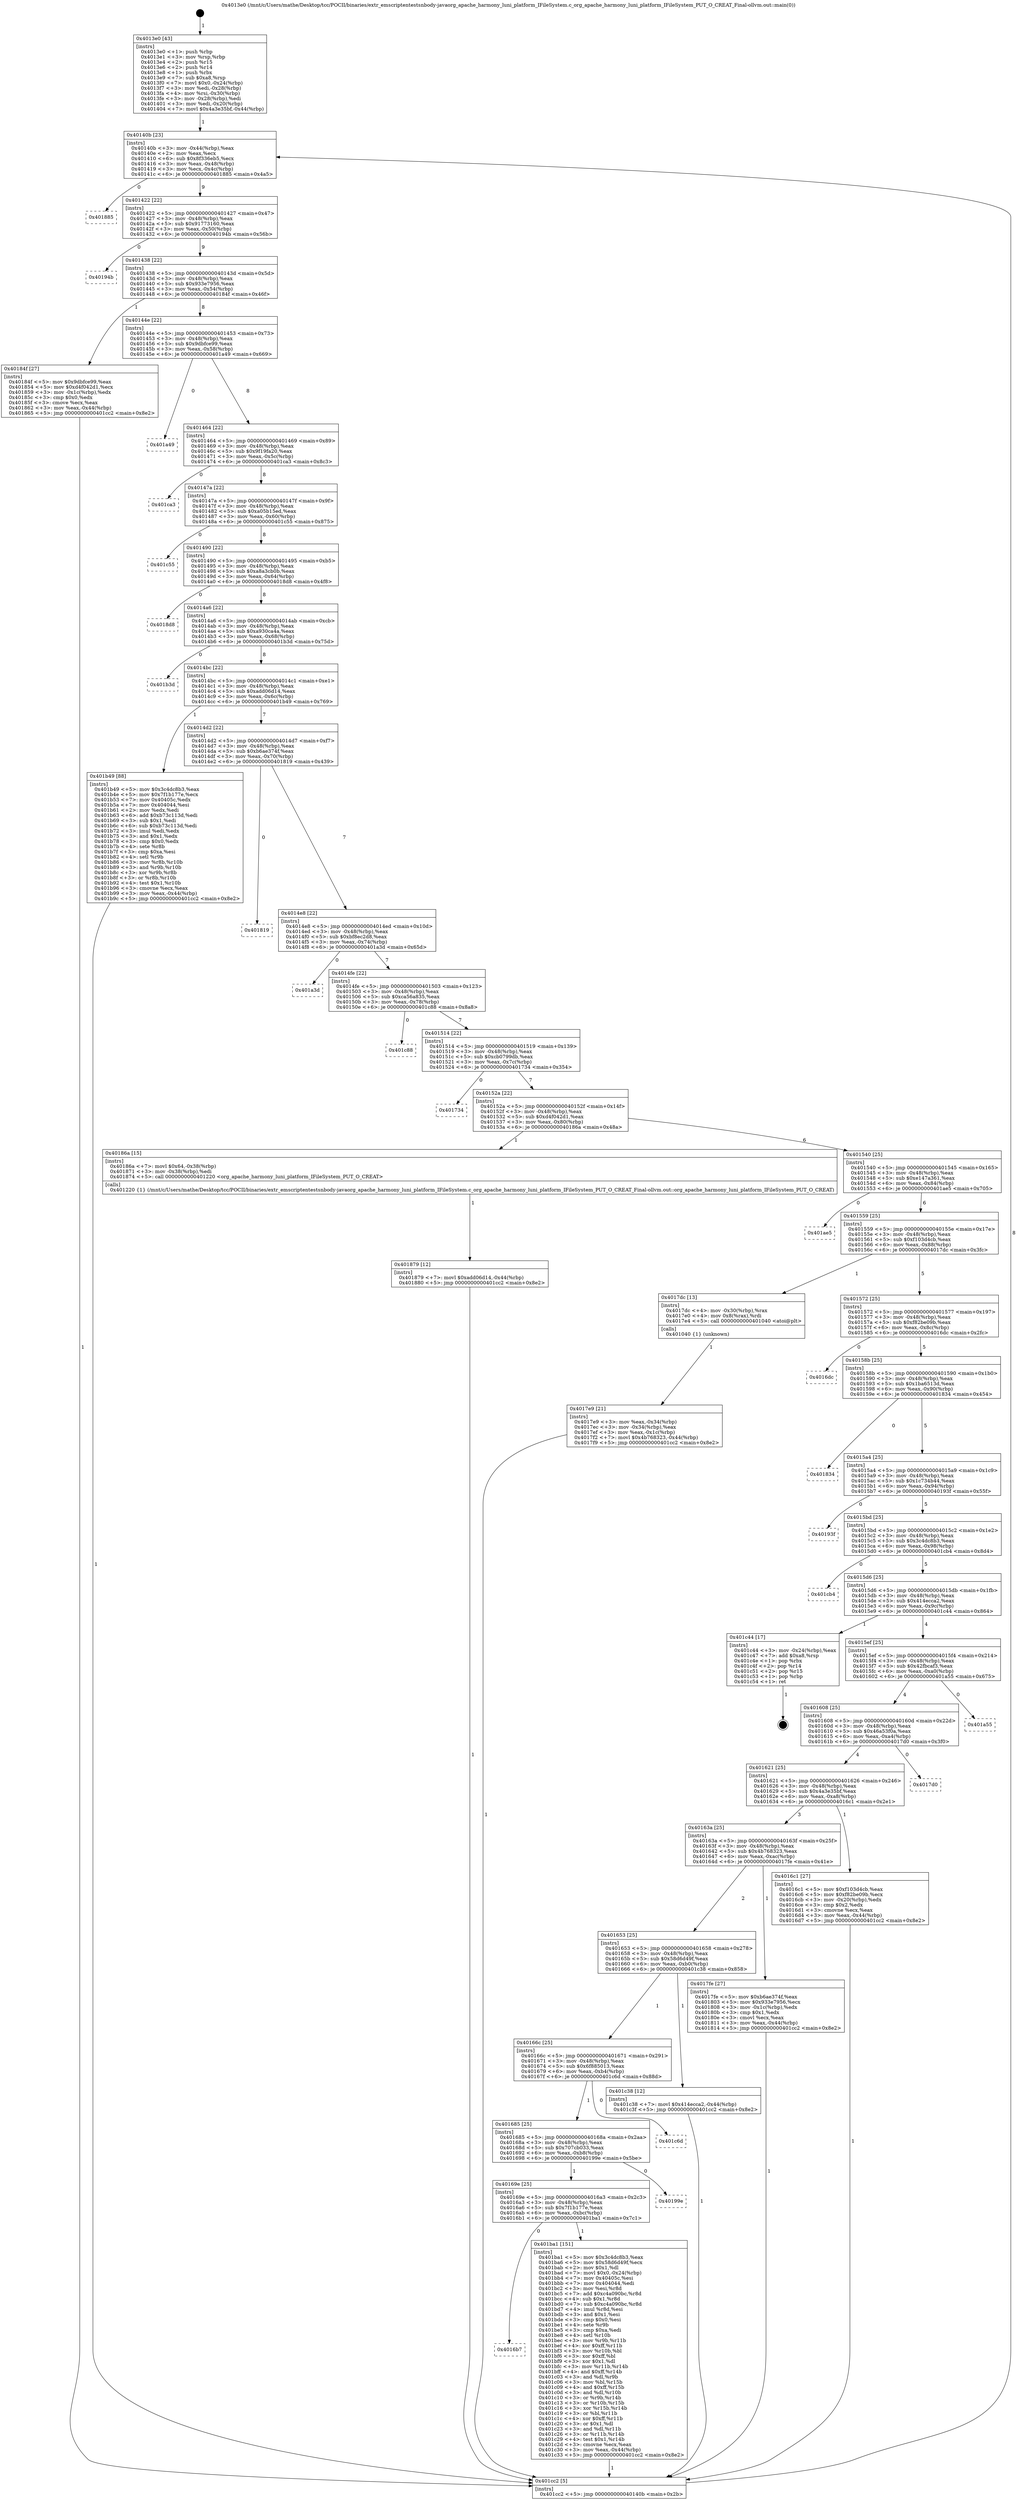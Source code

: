 digraph "0x4013e0" {
  label = "0x4013e0 (/mnt/c/Users/mathe/Desktop/tcc/POCII/binaries/extr_emscriptentestsnbody-javaorg_apache_harmony_luni_platform_IFileSystem.c_org_apache_harmony_luni_platform_IFileSystem_PUT_O_CREAT_Final-ollvm.out::main(0))"
  labelloc = "t"
  node[shape=record]

  Entry [label="",width=0.3,height=0.3,shape=circle,fillcolor=black,style=filled]
  "0x40140b" [label="{
     0x40140b [23]\l
     | [instrs]\l
     &nbsp;&nbsp;0x40140b \<+3\>: mov -0x44(%rbp),%eax\l
     &nbsp;&nbsp;0x40140e \<+2\>: mov %eax,%ecx\l
     &nbsp;&nbsp;0x401410 \<+6\>: sub $0x8f336eb5,%ecx\l
     &nbsp;&nbsp;0x401416 \<+3\>: mov %eax,-0x48(%rbp)\l
     &nbsp;&nbsp;0x401419 \<+3\>: mov %ecx,-0x4c(%rbp)\l
     &nbsp;&nbsp;0x40141c \<+6\>: je 0000000000401885 \<main+0x4a5\>\l
  }"]
  "0x401885" [label="{
     0x401885\l
  }", style=dashed]
  "0x401422" [label="{
     0x401422 [22]\l
     | [instrs]\l
     &nbsp;&nbsp;0x401422 \<+5\>: jmp 0000000000401427 \<main+0x47\>\l
     &nbsp;&nbsp;0x401427 \<+3\>: mov -0x48(%rbp),%eax\l
     &nbsp;&nbsp;0x40142a \<+5\>: sub $0x91773160,%eax\l
     &nbsp;&nbsp;0x40142f \<+3\>: mov %eax,-0x50(%rbp)\l
     &nbsp;&nbsp;0x401432 \<+6\>: je 000000000040194b \<main+0x56b\>\l
  }"]
  Exit [label="",width=0.3,height=0.3,shape=circle,fillcolor=black,style=filled,peripheries=2]
  "0x40194b" [label="{
     0x40194b\l
  }", style=dashed]
  "0x401438" [label="{
     0x401438 [22]\l
     | [instrs]\l
     &nbsp;&nbsp;0x401438 \<+5\>: jmp 000000000040143d \<main+0x5d\>\l
     &nbsp;&nbsp;0x40143d \<+3\>: mov -0x48(%rbp),%eax\l
     &nbsp;&nbsp;0x401440 \<+5\>: sub $0x933e7956,%eax\l
     &nbsp;&nbsp;0x401445 \<+3\>: mov %eax,-0x54(%rbp)\l
     &nbsp;&nbsp;0x401448 \<+6\>: je 000000000040184f \<main+0x46f\>\l
  }"]
  "0x4016b7" [label="{
     0x4016b7\l
  }", style=dashed]
  "0x40184f" [label="{
     0x40184f [27]\l
     | [instrs]\l
     &nbsp;&nbsp;0x40184f \<+5\>: mov $0x9dbfce99,%eax\l
     &nbsp;&nbsp;0x401854 \<+5\>: mov $0xd4f042d1,%ecx\l
     &nbsp;&nbsp;0x401859 \<+3\>: mov -0x1c(%rbp),%edx\l
     &nbsp;&nbsp;0x40185c \<+3\>: cmp $0x0,%edx\l
     &nbsp;&nbsp;0x40185f \<+3\>: cmove %ecx,%eax\l
     &nbsp;&nbsp;0x401862 \<+3\>: mov %eax,-0x44(%rbp)\l
     &nbsp;&nbsp;0x401865 \<+5\>: jmp 0000000000401cc2 \<main+0x8e2\>\l
  }"]
  "0x40144e" [label="{
     0x40144e [22]\l
     | [instrs]\l
     &nbsp;&nbsp;0x40144e \<+5\>: jmp 0000000000401453 \<main+0x73\>\l
     &nbsp;&nbsp;0x401453 \<+3\>: mov -0x48(%rbp),%eax\l
     &nbsp;&nbsp;0x401456 \<+5\>: sub $0x9dbfce99,%eax\l
     &nbsp;&nbsp;0x40145b \<+3\>: mov %eax,-0x58(%rbp)\l
     &nbsp;&nbsp;0x40145e \<+6\>: je 0000000000401a49 \<main+0x669\>\l
  }"]
  "0x401ba1" [label="{
     0x401ba1 [151]\l
     | [instrs]\l
     &nbsp;&nbsp;0x401ba1 \<+5\>: mov $0x3c4dc8b3,%eax\l
     &nbsp;&nbsp;0x401ba6 \<+5\>: mov $0x58d6d49f,%ecx\l
     &nbsp;&nbsp;0x401bab \<+2\>: mov $0x1,%dl\l
     &nbsp;&nbsp;0x401bad \<+7\>: movl $0x0,-0x24(%rbp)\l
     &nbsp;&nbsp;0x401bb4 \<+7\>: mov 0x40405c,%esi\l
     &nbsp;&nbsp;0x401bbb \<+7\>: mov 0x404044,%edi\l
     &nbsp;&nbsp;0x401bc2 \<+3\>: mov %esi,%r8d\l
     &nbsp;&nbsp;0x401bc5 \<+7\>: add $0xc4a090bc,%r8d\l
     &nbsp;&nbsp;0x401bcc \<+4\>: sub $0x1,%r8d\l
     &nbsp;&nbsp;0x401bd0 \<+7\>: sub $0xc4a090bc,%r8d\l
     &nbsp;&nbsp;0x401bd7 \<+4\>: imul %r8d,%esi\l
     &nbsp;&nbsp;0x401bdb \<+3\>: and $0x1,%esi\l
     &nbsp;&nbsp;0x401bde \<+3\>: cmp $0x0,%esi\l
     &nbsp;&nbsp;0x401be1 \<+4\>: sete %r9b\l
     &nbsp;&nbsp;0x401be5 \<+3\>: cmp $0xa,%edi\l
     &nbsp;&nbsp;0x401be8 \<+4\>: setl %r10b\l
     &nbsp;&nbsp;0x401bec \<+3\>: mov %r9b,%r11b\l
     &nbsp;&nbsp;0x401bef \<+4\>: xor $0xff,%r11b\l
     &nbsp;&nbsp;0x401bf3 \<+3\>: mov %r10b,%bl\l
     &nbsp;&nbsp;0x401bf6 \<+3\>: xor $0xff,%bl\l
     &nbsp;&nbsp;0x401bf9 \<+3\>: xor $0x1,%dl\l
     &nbsp;&nbsp;0x401bfc \<+3\>: mov %r11b,%r14b\l
     &nbsp;&nbsp;0x401bff \<+4\>: and $0xff,%r14b\l
     &nbsp;&nbsp;0x401c03 \<+3\>: and %dl,%r9b\l
     &nbsp;&nbsp;0x401c06 \<+3\>: mov %bl,%r15b\l
     &nbsp;&nbsp;0x401c09 \<+4\>: and $0xff,%r15b\l
     &nbsp;&nbsp;0x401c0d \<+3\>: and %dl,%r10b\l
     &nbsp;&nbsp;0x401c10 \<+3\>: or %r9b,%r14b\l
     &nbsp;&nbsp;0x401c13 \<+3\>: or %r10b,%r15b\l
     &nbsp;&nbsp;0x401c16 \<+3\>: xor %r15b,%r14b\l
     &nbsp;&nbsp;0x401c19 \<+3\>: or %bl,%r11b\l
     &nbsp;&nbsp;0x401c1c \<+4\>: xor $0xff,%r11b\l
     &nbsp;&nbsp;0x401c20 \<+3\>: or $0x1,%dl\l
     &nbsp;&nbsp;0x401c23 \<+3\>: and %dl,%r11b\l
     &nbsp;&nbsp;0x401c26 \<+3\>: or %r11b,%r14b\l
     &nbsp;&nbsp;0x401c29 \<+4\>: test $0x1,%r14b\l
     &nbsp;&nbsp;0x401c2d \<+3\>: cmovne %ecx,%eax\l
     &nbsp;&nbsp;0x401c30 \<+3\>: mov %eax,-0x44(%rbp)\l
     &nbsp;&nbsp;0x401c33 \<+5\>: jmp 0000000000401cc2 \<main+0x8e2\>\l
  }"]
  "0x401a49" [label="{
     0x401a49\l
  }", style=dashed]
  "0x401464" [label="{
     0x401464 [22]\l
     | [instrs]\l
     &nbsp;&nbsp;0x401464 \<+5\>: jmp 0000000000401469 \<main+0x89\>\l
     &nbsp;&nbsp;0x401469 \<+3\>: mov -0x48(%rbp),%eax\l
     &nbsp;&nbsp;0x40146c \<+5\>: sub $0x9f19fa20,%eax\l
     &nbsp;&nbsp;0x401471 \<+3\>: mov %eax,-0x5c(%rbp)\l
     &nbsp;&nbsp;0x401474 \<+6\>: je 0000000000401ca3 \<main+0x8c3\>\l
  }"]
  "0x40169e" [label="{
     0x40169e [25]\l
     | [instrs]\l
     &nbsp;&nbsp;0x40169e \<+5\>: jmp 00000000004016a3 \<main+0x2c3\>\l
     &nbsp;&nbsp;0x4016a3 \<+3\>: mov -0x48(%rbp),%eax\l
     &nbsp;&nbsp;0x4016a6 \<+5\>: sub $0x7f1b177e,%eax\l
     &nbsp;&nbsp;0x4016ab \<+6\>: mov %eax,-0xbc(%rbp)\l
     &nbsp;&nbsp;0x4016b1 \<+6\>: je 0000000000401ba1 \<main+0x7c1\>\l
  }"]
  "0x401ca3" [label="{
     0x401ca3\l
  }", style=dashed]
  "0x40147a" [label="{
     0x40147a [22]\l
     | [instrs]\l
     &nbsp;&nbsp;0x40147a \<+5\>: jmp 000000000040147f \<main+0x9f\>\l
     &nbsp;&nbsp;0x40147f \<+3\>: mov -0x48(%rbp),%eax\l
     &nbsp;&nbsp;0x401482 \<+5\>: sub $0xa05b15ed,%eax\l
     &nbsp;&nbsp;0x401487 \<+3\>: mov %eax,-0x60(%rbp)\l
     &nbsp;&nbsp;0x40148a \<+6\>: je 0000000000401c55 \<main+0x875\>\l
  }"]
  "0x40199e" [label="{
     0x40199e\l
  }", style=dashed]
  "0x401c55" [label="{
     0x401c55\l
  }", style=dashed]
  "0x401490" [label="{
     0x401490 [22]\l
     | [instrs]\l
     &nbsp;&nbsp;0x401490 \<+5\>: jmp 0000000000401495 \<main+0xb5\>\l
     &nbsp;&nbsp;0x401495 \<+3\>: mov -0x48(%rbp),%eax\l
     &nbsp;&nbsp;0x401498 \<+5\>: sub $0xa8a3cb0b,%eax\l
     &nbsp;&nbsp;0x40149d \<+3\>: mov %eax,-0x64(%rbp)\l
     &nbsp;&nbsp;0x4014a0 \<+6\>: je 00000000004018d8 \<main+0x4f8\>\l
  }"]
  "0x401685" [label="{
     0x401685 [25]\l
     | [instrs]\l
     &nbsp;&nbsp;0x401685 \<+5\>: jmp 000000000040168a \<main+0x2aa\>\l
     &nbsp;&nbsp;0x40168a \<+3\>: mov -0x48(%rbp),%eax\l
     &nbsp;&nbsp;0x40168d \<+5\>: sub $0x707cb033,%eax\l
     &nbsp;&nbsp;0x401692 \<+6\>: mov %eax,-0xb8(%rbp)\l
     &nbsp;&nbsp;0x401698 \<+6\>: je 000000000040199e \<main+0x5be\>\l
  }"]
  "0x4018d8" [label="{
     0x4018d8\l
  }", style=dashed]
  "0x4014a6" [label="{
     0x4014a6 [22]\l
     | [instrs]\l
     &nbsp;&nbsp;0x4014a6 \<+5\>: jmp 00000000004014ab \<main+0xcb\>\l
     &nbsp;&nbsp;0x4014ab \<+3\>: mov -0x48(%rbp),%eax\l
     &nbsp;&nbsp;0x4014ae \<+5\>: sub $0xa930ca4a,%eax\l
     &nbsp;&nbsp;0x4014b3 \<+3\>: mov %eax,-0x68(%rbp)\l
     &nbsp;&nbsp;0x4014b6 \<+6\>: je 0000000000401b3d \<main+0x75d\>\l
  }"]
  "0x401c6d" [label="{
     0x401c6d\l
  }", style=dashed]
  "0x401b3d" [label="{
     0x401b3d\l
  }", style=dashed]
  "0x4014bc" [label="{
     0x4014bc [22]\l
     | [instrs]\l
     &nbsp;&nbsp;0x4014bc \<+5\>: jmp 00000000004014c1 \<main+0xe1\>\l
     &nbsp;&nbsp;0x4014c1 \<+3\>: mov -0x48(%rbp),%eax\l
     &nbsp;&nbsp;0x4014c4 \<+5\>: sub $0xadd06d14,%eax\l
     &nbsp;&nbsp;0x4014c9 \<+3\>: mov %eax,-0x6c(%rbp)\l
     &nbsp;&nbsp;0x4014cc \<+6\>: je 0000000000401b49 \<main+0x769\>\l
  }"]
  "0x40166c" [label="{
     0x40166c [25]\l
     | [instrs]\l
     &nbsp;&nbsp;0x40166c \<+5\>: jmp 0000000000401671 \<main+0x291\>\l
     &nbsp;&nbsp;0x401671 \<+3\>: mov -0x48(%rbp),%eax\l
     &nbsp;&nbsp;0x401674 \<+5\>: sub $0x6f885013,%eax\l
     &nbsp;&nbsp;0x401679 \<+6\>: mov %eax,-0xb4(%rbp)\l
     &nbsp;&nbsp;0x40167f \<+6\>: je 0000000000401c6d \<main+0x88d\>\l
  }"]
  "0x401b49" [label="{
     0x401b49 [88]\l
     | [instrs]\l
     &nbsp;&nbsp;0x401b49 \<+5\>: mov $0x3c4dc8b3,%eax\l
     &nbsp;&nbsp;0x401b4e \<+5\>: mov $0x7f1b177e,%ecx\l
     &nbsp;&nbsp;0x401b53 \<+7\>: mov 0x40405c,%edx\l
     &nbsp;&nbsp;0x401b5a \<+7\>: mov 0x404044,%esi\l
     &nbsp;&nbsp;0x401b61 \<+2\>: mov %edx,%edi\l
     &nbsp;&nbsp;0x401b63 \<+6\>: add $0xb73c113d,%edi\l
     &nbsp;&nbsp;0x401b69 \<+3\>: sub $0x1,%edi\l
     &nbsp;&nbsp;0x401b6c \<+6\>: sub $0xb73c113d,%edi\l
     &nbsp;&nbsp;0x401b72 \<+3\>: imul %edi,%edx\l
     &nbsp;&nbsp;0x401b75 \<+3\>: and $0x1,%edx\l
     &nbsp;&nbsp;0x401b78 \<+3\>: cmp $0x0,%edx\l
     &nbsp;&nbsp;0x401b7b \<+4\>: sete %r8b\l
     &nbsp;&nbsp;0x401b7f \<+3\>: cmp $0xa,%esi\l
     &nbsp;&nbsp;0x401b82 \<+4\>: setl %r9b\l
     &nbsp;&nbsp;0x401b86 \<+3\>: mov %r8b,%r10b\l
     &nbsp;&nbsp;0x401b89 \<+3\>: and %r9b,%r10b\l
     &nbsp;&nbsp;0x401b8c \<+3\>: xor %r9b,%r8b\l
     &nbsp;&nbsp;0x401b8f \<+3\>: or %r8b,%r10b\l
     &nbsp;&nbsp;0x401b92 \<+4\>: test $0x1,%r10b\l
     &nbsp;&nbsp;0x401b96 \<+3\>: cmovne %ecx,%eax\l
     &nbsp;&nbsp;0x401b99 \<+3\>: mov %eax,-0x44(%rbp)\l
     &nbsp;&nbsp;0x401b9c \<+5\>: jmp 0000000000401cc2 \<main+0x8e2\>\l
  }"]
  "0x4014d2" [label="{
     0x4014d2 [22]\l
     | [instrs]\l
     &nbsp;&nbsp;0x4014d2 \<+5\>: jmp 00000000004014d7 \<main+0xf7\>\l
     &nbsp;&nbsp;0x4014d7 \<+3\>: mov -0x48(%rbp),%eax\l
     &nbsp;&nbsp;0x4014da \<+5\>: sub $0xb6ae374f,%eax\l
     &nbsp;&nbsp;0x4014df \<+3\>: mov %eax,-0x70(%rbp)\l
     &nbsp;&nbsp;0x4014e2 \<+6\>: je 0000000000401819 \<main+0x439\>\l
  }"]
  "0x401c38" [label="{
     0x401c38 [12]\l
     | [instrs]\l
     &nbsp;&nbsp;0x401c38 \<+7\>: movl $0x414ecca2,-0x44(%rbp)\l
     &nbsp;&nbsp;0x401c3f \<+5\>: jmp 0000000000401cc2 \<main+0x8e2\>\l
  }"]
  "0x401819" [label="{
     0x401819\l
  }", style=dashed]
  "0x4014e8" [label="{
     0x4014e8 [22]\l
     | [instrs]\l
     &nbsp;&nbsp;0x4014e8 \<+5\>: jmp 00000000004014ed \<main+0x10d\>\l
     &nbsp;&nbsp;0x4014ed \<+3\>: mov -0x48(%rbp),%eax\l
     &nbsp;&nbsp;0x4014f0 \<+5\>: sub $0xbf8ec2d8,%eax\l
     &nbsp;&nbsp;0x4014f5 \<+3\>: mov %eax,-0x74(%rbp)\l
     &nbsp;&nbsp;0x4014f8 \<+6\>: je 0000000000401a3d \<main+0x65d\>\l
  }"]
  "0x401879" [label="{
     0x401879 [12]\l
     | [instrs]\l
     &nbsp;&nbsp;0x401879 \<+7\>: movl $0xadd06d14,-0x44(%rbp)\l
     &nbsp;&nbsp;0x401880 \<+5\>: jmp 0000000000401cc2 \<main+0x8e2\>\l
  }"]
  "0x401a3d" [label="{
     0x401a3d\l
  }", style=dashed]
  "0x4014fe" [label="{
     0x4014fe [22]\l
     | [instrs]\l
     &nbsp;&nbsp;0x4014fe \<+5\>: jmp 0000000000401503 \<main+0x123\>\l
     &nbsp;&nbsp;0x401503 \<+3\>: mov -0x48(%rbp),%eax\l
     &nbsp;&nbsp;0x401506 \<+5\>: sub $0xca56a835,%eax\l
     &nbsp;&nbsp;0x40150b \<+3\>: mov %eax,-0x78(%rbp)\l
     &nbsp;&nbsp;0x40150e \<+6\>: je 0000000000401c88 \<main+0x8a8\>\l
  }"]
  "0x401653" [label="{
     0x401653 [25]\l
     | [instrs]\l
     &nbsp;&nbsp;0x401653 \<+5\>: jmp 0000000000401658 \<main+0x278\>\l
     &nbsp;&nbsp;0x401658 \<+3\>: mov -0x48(%rbp),%eax\l
     &nbsp;&nbsp;0x40165b \<+5\>: sub $0x58d6d49f,%eax\l
     &nbsp;&nbsp;0x401660 \<+6\>: mov %eax,-0xb0(%rbp)\l
     &nbsp;&nbsp;0x401666 \<+6\>: je 0000000000401c38 \<main+0x858\>\l
  }"]
  "0x401c88" [label="{
     0x401c88\l
  }", style=dashed]
  "0x401514" [label="{
     0x401514 [22]\l
     | [instrs]\l
     &nbsp;&nbsp;0x401514 \<+5\>: jmp 0000000000401519 \<main+0x139\>\l
     &nbsp;&nbsp;0x401519 \<+3\>: mov -0x48(%rbp),%eax\l
     &nbsp;&nbsp;0x40151c \<+5\>: sub $0xcb0799db,%eax\l
     &nbsp;&nbsp;0x401521 \<+3\>: mov %eax,-0x7c(%rbp)\l
     &nbsp;&nbsp;0x401524 \<+6\>: je 0000000000401734 \<main+0x354\>\l
  }"]
  "0x4017fe" [label="{
     0x4017fe [27]\l
     | [instrs]\l
     &nbsp;&nbsp;0x4017fe \<+5\>: mov $0xb6ae374f,%eax\l
     &nbsp;&nbsp;0x401803 \<+5\>: mov $0x933e7956,%ecx\l
     &nbsp;&nbsp;0x401808 \<+3\>: mov -0x1c(%rbp),%edx\l
     &nbsp;&nbsp;0x40180b \<+3\>: cmp $0x1,%edx\l
     &nbsp;&nbsp;0x40180e \<+3\>: cmovl %ecx,%eax\l
     &nbsp;&nbsp;0x401811 \<+3\>: mov %eax,-0x44(%rbp)\l
     &nbsp;&nbsp;0x401814 \<+5\>: jmp 0000000000401cc2 \<main+0x8e2\>\l
  }"]
  "0x401734" [label="{
     0x401734\l
  }", style=dashed]
  "0x40152a" [label="{
     0x40152a [22]\l
     | [instrs]\l
     &nbsp;&nbsp;0x40152a \<+5\>: jmp 000000000040152f \<main+0x14f\>\l
     &nbsp;&nbsp;0x40152f \<+3\>: mov -0x48(%rbp),%eax\l
     &nbsp;&nbsp;0x401532 \<+5\>: sub $0xd4f042d1,%eax\l
     &nbsp;&nbsp;0x401537 \<+3\>: mov %eax,-0x80(%rbp)\l
     &nbsp;&nbsp;0x40153a \<+6\>: je 000000000040186a \<main+0x48a\>\l
  }"]
  "0x4017e9" [label="{
     0x4017e9 [21]\l
     | [instrs]\l
     &nbsp;&nbsp;0x4017e9 \<+3\>: mov %eax,-0x34(%rbp)\l
     &nbsp;&nbsp;0x4017ec \<+3\>: mov -0x34(%rbp),%eax\l
     &nbsp;&nbsp;0x4017ef \<+3\>: mov %eax,-0x1c(%rbp)\l
     &nbsp;&nbsp;0x4017f2 \<+7\>: movl $0x4b768323,-0x44(%rbp)\l
     &nbsp;&nbsp;0x4017f9 \<+5\>: jmp 0000000000401cc2 \<main+0x8e2\>\l
  }"]
  "0x40186a" [label="{
     0x40186a [15]\l
     | [instrs]\l
     &nbsp;&nbsp;0x40186a \<+7\>: movl $0x64,-0x38(%rbp)\l
     &nbsp;&nbsp;0x401871 \<+3\>: mov -0x38(%rbp),%edi\l
     &nbsp;&nbsp;0x401874 \<+5\>: call 0000000000401220 \<org_apache_harmony_luni_platform_IFileSystem_PUT_O_CREAT\>\l
     | [calls]\l
     &nbsp;&nbsp;0x401220 \{1\} (/mnt/c/Users/mathe/Desktop/tcc/POCII/binaries/extr_emscriptentestsnbody-javaorg_apache_harmony_luni_platform_IFileSystem.c_org_apache_harmony_luni_platform_IFileSystem_PUT_O_CREAT_Final-ollvm.out::org_apache_harmony_luni_platform_IFileSystem_PUT_O_CREAT)\l
  }"]
  "0x401540" [label="{
     0x401540 [25]\l
     | [instrs]\l
     &nbsp;&nbsp;0x401540 \<+5\>: jmp 0000000000401545 \<main+0x165\>\l
     &nbsp;&nbsp;0x401545 \<+3\>: mov -0x48(%rbp),%eax\l
     &nbsp;&nbsp;0x401548 \<+5\>: sub $0xe147a361,%eax\l
     &nbsp;&nbsp;0x40154d \<+6\>: mov %eax,-0x84(%rbp)\l
     &nbsp;&nbsp;0x401553 \<+6\>: je 0000000000401ae5 \<main+0x705\>\l
  }"]
  "0x4013e0" [label="{
     0x4013e0 [43]\l
     | [instrs]\l
     &nbsp;&nbsp;0x4013e0 \<+1\>: push %rbp\l
     &nbsp;&nbsp;0x4013e1 \<+3\>: mov %rsp,%rbp\l
     &nbsp;&nbsp;0x4013e4 \<+2\>: push %r15\l
     &nbsp;&nbsp;0x4013e6 \<+2\>: push %r14\l
     &nbsp;&nbsp;0x4013e8 \<+1\>: push %rbx\l
     &nbsp;&nbsp;0x4013e9 \<+7\>: sub $0xa8,%rsp\l
     &nbsp;&nbsp;0x4013f0 \<+7\>: movl $0x0,-0x24(%rbp)\l
     &nbsp;&nbsp;0x4013f7 \<+3\>: mov %edi,-0x28(%rbp)\l
     &nbsp;&nbsp;0x4013fa \<+4\>: mov %rsi,-0x30(%rbp)\l
     &nbsp;&nbsp;0x4013fe \<+3\>: mov -0x28(%rbp),%edi\l
     &nbsp;&nbsp;0x401401 \<+3\>: mov %edi,-0x20(%rbp)\l
     &nbsp;&nbsp;0x401404 \<+7\>: movl $0x4a3e35bf,-0x44(%rbp)\l
  }"]
  "0x401ae5" [label="{
     0x401ae5\l
  }", style=dashed]
  "0x401559" [label="{
     0x401559 [25]\l
     | [instrs]\l
     &nbsp;&nbsp;0x401559 \<+5\>: jmp 000000000040155e \<main+0x17e\>\l
     &nbsp;&nbsp;0x40155e \<+3\>: mov -0x48(%rbp),%eax\l
     &nbsp;&nbsp;0x401561 \<+5\>: sub $0xf103d4cb,%eax\l
     &nbsp;&nbsp;0x401566 \<+6\>: mov %eax,-0x88(%rbp)\l
     &nbsp;&nbsp;0x40156c \<+6\>: je 00000000004017dc \<main+0x3fc\>\l
  }"]
  "0x401cc2" [label="{
     0x401cc2 [5]\l
     | [instrs]\l
     &nbsp;&nbsp;0x401cc2 \<+5\>: jmp 000000000040140b \<main+0x2b\>\l
  }"]
  "0x4017dc" [label="{
     0x4017dc [13]\l
     | [instrs]\l
     &nbsp;&nbsp;0x4017dc \<+4\>: mov -0x30(%rbp),%rax\l
     &nbsp;&nbsp;0x4017e0 \<+4\>: mov 0x8(%rax),%rdi\l
     &nbsp;&nbsp;0x4017e4 \<+5\>: call 0000000000401040 \<atoi@plt\>\l
     | [calls]\l
     &nbsp;&nbsp;0x401040 \{1\} (unknown)\l
  }"]
  "0x401572" [label="{
     0x401572 [25]\l
     | [instrs]\l
     &nbsp;&nbsp;0x401572 \<+5\>: jmp 0000000000401577 \<main+0x197\>\l
     &nbsp;&nbsp;0x401577 \<+3\>: mov -0x48(%rbp),%eax\l
     &nbsp;&nbsp;0x40157a \<+5\>: sub $0xf82be09b,%eax\l
     &nbsp;&nbsp;0x40157f \<+6\>: mov %eax,-0x8c(%rbp)\l
     &nbsp;&nbsp;0x401585 \<+6\>: je 00000000004016dc \<main+0x2fc\>\l
  }"]
  "0x40163a" [label="{
     0x40163a [25]\l
     | [instrs]\l
     &nbsp;&nbsp;0x40163a \<+5\>: jmp 000000000040163f \<main+0x25f\>\l
     &nbsp;&nbsp;0x40163f \<+3\>: mov -0x48(%rbp),%eax\l
     &nbsp;&nbsp;0x401642 \<+5\>: sub $0x4b768323,%eax\l
     &nbsp;&nbsp;0x401647 \<+6\>: mov %eax,-0xac(%rbp)\l
     &nbsp;&nbsp;0x40164d \<+6\>: je 00000000004017fe \<main+0x41e\>\l
  }"]
  "0x4016dc" [label="{
     0x4016dc\l
  }", style=dashed]
  "0x40158b" [label="{
     0x40158b [25]\l
     | [instrs]\l
     &nbsp;&nbsp;0x40158b \<+5\>: jmp 0000000000401590 \<main+0x1b0\>\l
     &nbsp;&nbsp;0x401590 \<+3\>: mov -0x48(%rbp),%eax\l
     &nbsp;&nbsp;0x401593 \<+5\>: sub $0x1ba6513d,%eax\l
     &nbsp;&nbsp;0x401598 \<+6\>: mov %eax,-0x90(%rbp)\l
     &nbsp;&nbsp;0x40159e \<+6\>: je 0000000000401834 \<main+0x454\>\l
  }"]
  "0x4016c1" [label="{
     0x4016c1 [27]\l
     | [instrs]\l
     &nbsp;&nbsp;0x4016c1 \<+5\>: mov $0xf103d4cb,%eax\l
     &nbsp;&nbsp;0x4016c6 \<+5\>: mov $0xf82be09b,%ecx\l
     &nbsp;&nbsp;0x4016cb \<+3\>: mov -0x20(%rbp),%edx\l
     &nbsp;&nbsp;0x4016ce \<+3\>: cmp $0x2,%edx\l
     &nbsp;&nbsp;0x4016d1 \<+3\>: cmovne %ecx,%eax\l
     &nbsp;&nbsp;0x4016d4 \<+3\>: mov %eax,-0x44(%rbp)\l
     &nbsp;&nbsp;0x4016d7 \<+5\>: jmp 0000000000401cc2 \<main+0x8e2\>\l
  }"]
  "0x401834" [label="{
     0x401834\l
  }", style=dashed]
  "0x4015a4" [label="{
     0x4015a4 [25]\l
     | [instrs]\l
     &nbsp;&nbsp;0x4015a4 \<+5\>: jmp 00000000004015a9 \<main+0x1c9\>\l
     &nbsp;&nbsp;0x4015a9 \<+3\>: mov -0x48(%rbp),%eax\l
     &nbsp;&nbsp;0x4015ac \<+5\>: sub $0x1c734b44,%eax\l
     &nbsp;&nbsp;0x4015b1 \<+6\>: mov %eax,-0x94(%rbp)\l
     &nbsp;&nbsp;0x4015b7 \<+6\>: je 000000000040193f \<main+0x55f\>\l
  }"]
  "0x401621" [label="{
     0x401621 [25]\l
     | [instrs]\l
     &nbsp;&nbsp;0x401621 \<+5\>: jmp 0000000000401626 \<main+0x246\>\l
     &nbsp;&nbsp;0x401626 \<+3\>: mov -0x48(%rbp),%eax\l
     &nbsp;&nbsp;0x401629 \<+5\>: sub $0x4a3e35bf,%eax\l
     &nbsp;&nbsp;0x40162e \<+6\>: mov %eax,-0xa8(%rbp)\l
     &nbsp;&nbsp;0x401634 \<+6\>: je 00000000004016c1 \<main+0x2e1\>\l
  }"]
  "0x40193f" [label="{
     0x40193f\l
  }", style=dashed]
  "0x4015bd" [label="{
     0x4015bd [25]\l
     | [instrs]\l
     &nbsp;&nbsp;0x4015bd \<+5\>: jmp 00000000004015c2 \<main+0x1e2\>\l
     &nbsp;&nbsp;0x4015c2 \<+3\>: mov -0x48(%rbp),%eax\l
     &nbsp;&nbsp;0x4015c5 \<+5\>: sub $0x3c4dc8b3,%eax\l
     &nbsp;&nbsp;0x4015ca \<+6\>: mov %eax,-0x98(%rbp)\l
     &nbsp;&nbsp;0x4015d0 \<+6\>: je 0000000000401cb4 \<main+0x8d4\>\l
  }"]
  "0x4017d0" [label="{
     0x4017d0\l
  }", style=dashed]
  "0x401cb4" [label="{
     0x401cb4\l
  }", style=dashed]
  "0x4015d6" [label="{
     0x4015d6 [25]\l
     | [instrs]\l
     &nbsp;&nbsp;0x4015d6 \<+5\>: jmp 00000000004015db \<main+0x1fb\>\l
     &nbsp;&nbsp;0x4015db \<+3\>: mov -0x48(%rbp),%eax\l
     &nbsp;&nbsp;0x4015de \<+5\>: sub $0x414ecca2,%eax\l
     &nbsp;&nbsp;0x4015e3 \<+6\>: mov %eax,-0x9c(%rbp)\l
     &nbsp;&nbsp;0x4015e9 \<+6\>: je 0000000000401c44 \<main+0x864\>\l
  }"]
  "0x401608" [label="{
     0x401608 [25]\l
     | [instrs]\l
     &nbsp;&nbsp;0x401608 \<+5\>: jmp 000000000040160d \<main+0x22d\>\l
     &nbsp;&nbsp;0x40160d \<+3\>: mov -0x48(%rbp),%eax\l
     &nbsp;&nbsp;0x401610 \<+5\>: sub $0x46a53f0a,%eax\l
     &nbsp;&nbsp;0x401615 \<+6\>: mov %eax,-0xa4(%rbp)\l
     &nbsp;&nbsp;0x40161b \<+6\>: je 00000000004017d0 \<main+0x3f0\>\l
  }"]
  "0x401c44" [label="{
     0x401c44 [17]\l
     | [instrs]\l
     &nbsp;&nbsp;0x401c44 \<+3\>: mov -0x24(%rbp),%eax\l
     &nbsp;&nbsp;0x401c47 \<+7\>: add $0xa8,%rsp\l
     &nbsp;&nbsp;0x401c4e \<+1\>: pop %rbx\l
     &nbsp;&nbsp;0x401c4f \<+2\>: pop %r14\l
     &nbsp;&nbsp;0x401c51 \<+2\>: pop %r15\l
     &nbsp;&nbsp;0x401c53 \<+1\>: pop %rbp\l
     &nbsp;&nbsp;0x401c54 \<+1\>: ret\l
  }"]
  "0x4015ef" [label="{
     0x4015ef [25]\l
     | [instrs]\l
     &nbsp;&nbsp;0x4015ef \<+5\>: jmp 00000000004015f4 \<main+0x214\>\l
     &nbsp;&nbsp;0x4015f4 \<+3\>: mov -0x48(%rbp),%eax\l
     &nbsp;&nbsp;0x4015f7 \<+5\>: sub $0x42fbcaf3,%eax\l
     &nbsp;&nbsp;0x4015fc \<+6\>: mov %eax,-0xa0(%rbp)\l
     &nbsp;&nbsp;0x401602 \<+6\>: je 0000000000401a55 \<main+0x675\>\l
  }"]
  "0x401a55" [label="{
     0x401a55\l
  }", style=dashed]
  Entry -> "0x4013e0" [label=" 1"]
  "0x40140b" -> "0x401885" [label=" 0"]
  "0x40140b" -> "0x401422" [label=" 9"]
  "0x401c44" -> Exit [label=" 1"]
  "0x401422" -> "0x40194b" [label=" 0"]
  "0x401422" -> "0x401438" [label=" 9"]
  "0x401c38" -> "0x401cc2" [label=" 1"]
  "0x401438" -> "0x40184f" [label=" 1"]
  "0x401438" -> "0x40144e" [label=" 8"]
  "0x401ba1" -> "0x401cc2" [label=" 1"]
  "0x40144e" -> "0x401a49" [label=" 0"]
  "0x40144e" -> "0x401464" [label=" 8"]
  "0x40169e" -> "0x4016b7" [label=" 0"]
  "0x401464" -> "0x401ca3" [label=" 0"]
  "0x401464" -> "0x40147a" [label=" 8"]
  "0x40169e" -> "0x401ba1" [label=" 1"]
  "0x40147a" -> "0x401c55" [label=" 0"]
  "0x40147a" -> "0x401490" [label=" 8"]
  "0x401685" -> "0x40169e" [label=" 1"]
  "0x401490" -> "0x4018d8" [label=" 0"]
  "0x401490" -> "0x4014a6" [label=" 8"]
  "0x401685" -> "0x40199e" [label=" 0"]
  "0x4014a6" -> "0x401b3d" [label=" 0"]
  "0x4014a6" -> "0x4014bc" [label=" 8"]
  "0x40166c" -> "0x401685" [label=" 1"]
  "0x4014bc" -> "0x401b49" [label=" 1"]
  "0x4014bc" -> "0x4014d2" [label=" 7"]
  "0x40166c" -> "0x401c6d" [label=" 0"]
  "0x4014d2" -> "0x401819" [label=" 0"]
  "0x4014d2" -> "0x4014e8" [label=" 7"]
  "0x401653" -> "0x40166c" [label=" 1"]
  "0x4014e8" -> "0x401a3d" [label=" 0"]
  "0x4014e8" -> "0x4014fe" [label=" 7"]
  "0x401653" -> "0x401c38" [label=" 1"]
  "0x4014fe" -> "0x401c88" [label=" 0"]
  "0x4014fe" -> "0x401514" [label=" 7"]
  "0x401b49" -> "0x401cc2" [label=" 1"]
  "0x401514" -> "0x401734" [label=" 0"]
  "0x401514" -> "0x40152a" [label=" 7"]
  "0x401879" -> "0x401cc2" [label=" 1"]
  "0x40152a" -> "0x40186a" [label=" 1"]
  "0x40152a" -> "0x401540" [label=" 6"]
  "0x40184f" -> "0x401cc2" [label=" 1"]
  "0x401540" -> "0x401ae5" [label=" 0"]
  "0x401540" -> "0x401559" [label=" 6"]
  "0x4017fe" -> "0x401cc2" [label=" 1"]
  "0x401559" -> "0x4017dc" [label=" 1"]
  "0x401559" -> "0x401572" [label=" 5"]
  "0x40163a" -> "0x401653" [label=" 2"]
  "0x401572" -> "0x4016dc" [label=" 0"]
  "0x401572" -> "0x40158b" [label=" 5"]
  "0x40163a" -> "0x4017fe" [label=" 1"]
  "0x40158b" -> "0x401834" [label=" 0"]
  "0x40158b" -> "0x4015a4" [label=" 5"]
  "0x40186a" -> "0x401879" [label=" 1"]
  "0x4015a4" -> "0x40193f" [label=" 0"]
  "0x4015a4" -> "0x4015bd" [label=" 5"]
  "0x4017dc" -> "0x4017e9" [label=" 1"]
  "0x4015bd" -> "0x401cb4" [label=" 0"]
  "0x4015bd" -> "0x4015d6" [label=" 5"]
  "0x401cc2" -> "0x40140b" [label=" 8"]
  "0x4015d6" -> "0x401c44" [label=" 1"]
  "0x4015d6" -> "0x4015ef" [label=" 4"]
  "0x4016c1" -> "0x401cc2" [label=" 1"]
  "0x4015ef" -> "0x401a55" [label=" 0"]
  "0x4015ef" -> "0x401608" [label=" 4"]
  "0x4013e0" -> "0x40140b" [label=" 1"]
  "0x401608" -> "0x4017d0" [label=" 0"]
  "0x401608" -> "0x401621" [label=" 4"]
  "0x4017e9" -> "0x401cc2" [label=" 1"]
  "0x401621" -> "0x4016c1" [label=" 1"]
  "0x401621" -> "0x40163a" [label=" 3"]
}
